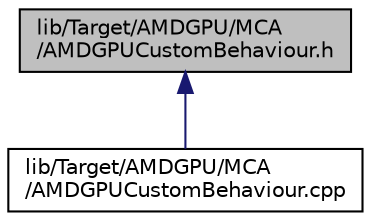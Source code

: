 digraph "lib/Target/AMDGPU/MCA/AMDGPUCustomBehaviour.h"
{
 // LATEX_PDF_SIZE
  bgcolor="transparent";
  edge [fontname="Helvetica",fontsize="10",labelfontname="Helvetica",labelfontsize="10"];
  node [fontname="Helvetica",fontsize="10",shape=record];
  Node1 [label="lib/Target/AMDGPU/MCA\l/AMDGPUCustomBehaviour.h",height=0.2,width=0.4,color="black", fillcolor="grey75", style="filled", fontcolor="black",tooltip=" "];
  Node1 -> Node2 [dir="back",color="midnightblue",fontsize="10",style="solid",fontname="Helvetica"];
  Node2 [label="lib/Target/AMDGPU/MCA\l/AMDGPUCustomBehaviour.cpp",height=0.2,width=0.4,color="black",URL="$AMDGPUCustomBehaviour_8cpp.html",tooltip=" "];
}
